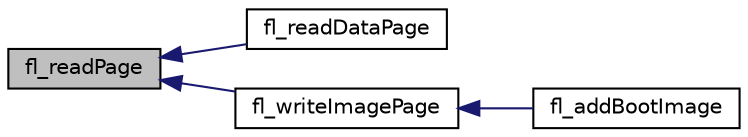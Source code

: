 digraph "fl_readPage"
{
 // INTERACTIVE_SVG=YES
  edge [fontname="Helvetica",fontsize="10",labelfontname="Helvetica",labelfontsize="10"];
  node [fontname="Helvetica",fontsize="10",shape=record];
  rankdir="LR";
  Node1 [label="fl_readPage",height=0.2,width=0.4,color="black", fillcolor="grey75", style="filled" fontcolor="black"];
  Node1 -> Node2 [dir="back",color="midnightblue",fontsize="10",style="solid",fontname="Helvetica"];
  Node2 [label="fl_readDataPage",height=0.2,width=0.4,color="black", fillcolor="white", style="filled",URL="$flashlib_8c.html#a224a4e25ebfca097bdc3d674ceaeed43"];
  Node1 -> Node3 [dir="back",color="midnightblue",fontsize="10",style="solid",fontname="Helvetica"];
  Node3 [label="fl_writeImagePage",height=0.2,width=0.4,color="black", fillcolor="white", style="filled",URL="$flashlib_8c.html#a798d15cac91a60cf0d42ef5dbaddafe4"];
  Node3 -> Node4 [dir="back",color="midnightblue",fontsize="10",style="solid",fontname="Helvetica"];
  Node4 [label="fl_addBootImage",height=0.2,width=0.4,color="black", fillcolor="white", style="filled",URL="$flashlib_8c.html#a0e9859ecf89b920715c00666e515a228"];
}
